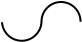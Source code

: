 <?xml version="1.0" encoding="UTF-8"?>
<dia:diagram xmlns:dia="http://www.lysator.liu.se/~alla/dia/">
  <dia:layer name="Arrière-plan" visible="true">
    <dia:object type="Standard - Arc" version="0" id="O0">
      <dia:attribute name="obj_pos">
        <dia:point val="11.95,5.025"/>
      </dia:attribute>
      <dia:attribute name="obj_bb">
        <dia:rectangle val="9.95,3.987;12.0,5.075"/>
      </dia:attribute>
      <dia:attribute name="conn_endpoints">
        <dia:point val="11.95,5.025"/>
        <dia:point val="10,5.025"/>
      </dia:attribute>
      <dia:attribute name="curve_distance">
        <dia:real val="0.988"/>
      </dia:attribute>
    </dia:object>
    <dia:object type="Standard - Arc" version="0" id="O1">
      <dia:attribute name="obj_pos">
        <dia:point val="10.0,5.0"/>
      </dia:attribute>
      <dia:attribute name="obj_bb">
        <dia:rectangle val="7.974,4.949;10.052,6.026"/>
      </dia:attribute>
      <dia:attribute name="conn_endpoints">
        <dia:point val="10.0,5.0"/>
        <dia:point val="8.025,5.05"/>
      </dia:attribute>
      <dia:attribute name="curve_distance">
        <dia:real val="-0.951"/>
      </dia:attribute>
    </dia:object>
  </dia:layer>
</dia:diagram>
